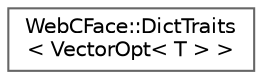 digraph "Graphical Class Hierarchy"
{
 // LATEX_PDF_SIZE
  bgcolor="transparent";
  edge [fontname=Helvetica,fontsize=10,labelfontname=Helvetica,labelfontsize=10];
  node [fontname=Helvetica,fontsize=10,shape=box,height=0.2,width=0.4];
  rankdir="LR";
  Node0 [id="Node000000",label="WebCFace::DictTraits\l\< VectorOpt\< T \> \>",height=0.2,width=0.4,color="grey40", fillcolor="white", style="filled",URL="$structWebCFace_1_1Common_1_1DictTraits_3_01VectorOpt_3_01T_01_4_01_4.html",tooltip="内部データ(VectorOpt<T>)とユーザーが取得したいデータ(ValueType)を相互変換するTrait"];
}
